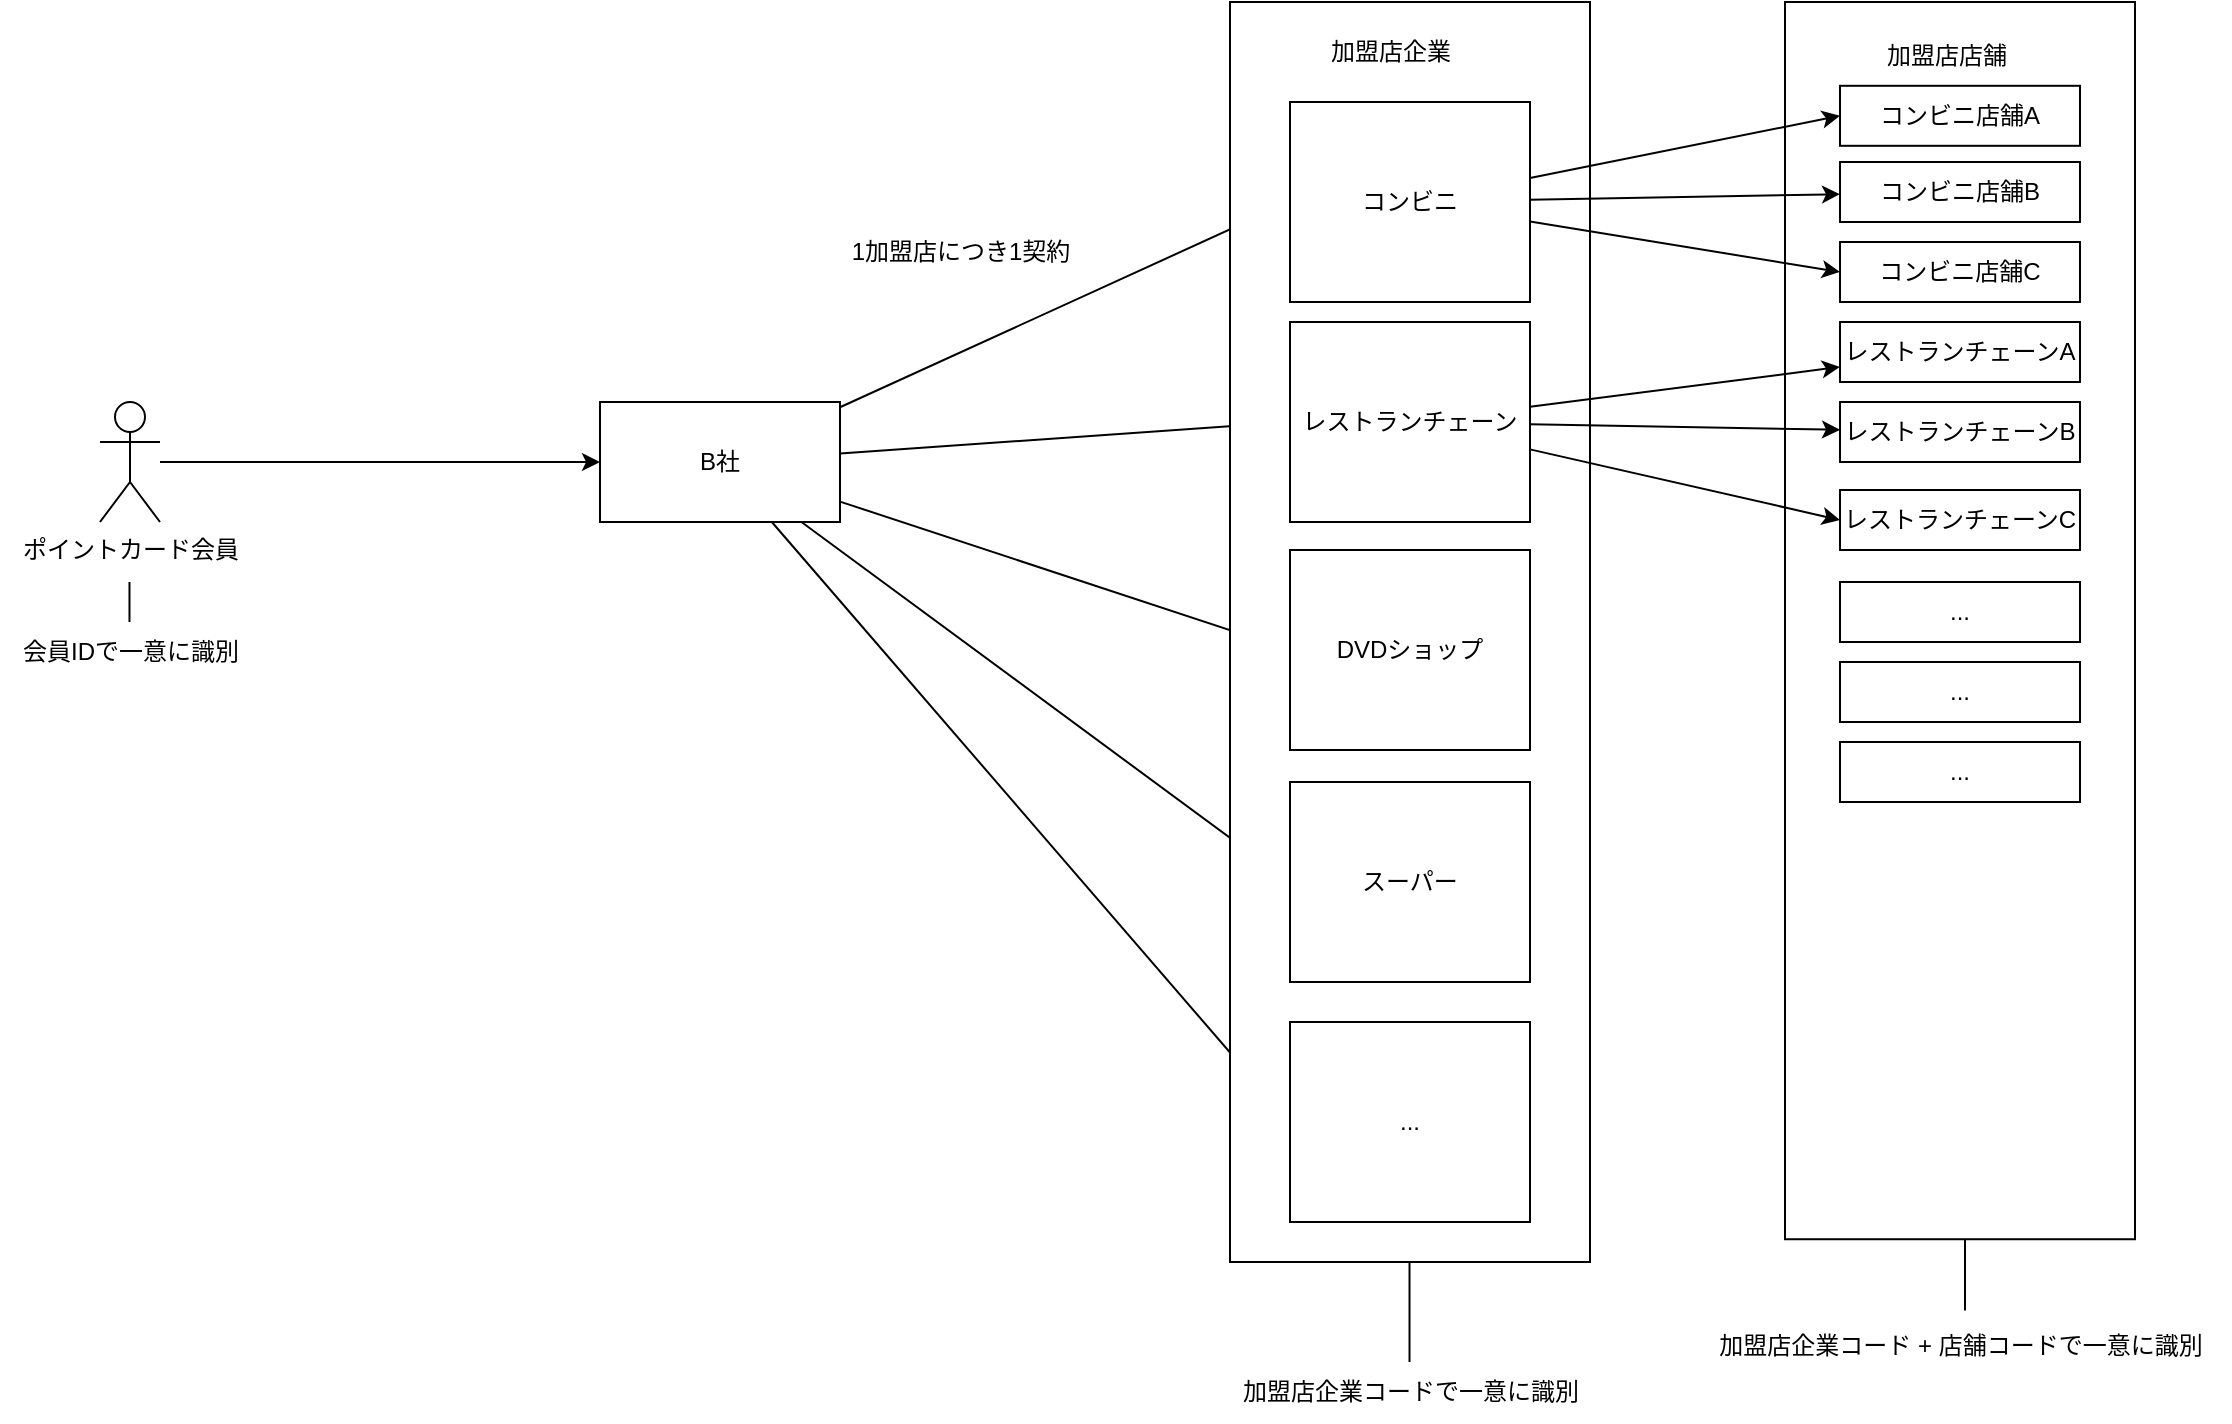 <mxfile>
    <diagram id="0cfR0Xy9sAJXkiuhumcz" name="ページ1">
        <mxGraphModel dx="1099" dy="863" grid="1" gridSize="10" guides="1" tooltips="1" connect="1" arrows="1" fold="1" page="1" pageScale="1" pageWidth="1169" pageHeight="827" math="0" shadow="0">
            <root>
                <mxCell id="0"/>
                <mxCell id="1" parent="0"/>
                <mxCell id="17" style="edgeStyle=none;html=1;" parent="1" source="2" target="12" edge="1">
                    <mxGeometry relative="1" as="geometry"/>
                </mxCell>
                <mxCell id="2" value="ポイントカード会員" style="shape=umlActor;verticalLabelPosition=bottom;verticalAlign=top;html=1;outlineConnect=0;" parent="1" vertex="1">
                    <mxGeometry x="90" y="340" width="30" height="60" as="geometry"/>
                </mxCell>
                <mxCell id="22" style="edgeStyle=none;html=1;entryX=0;entryY=0.5;entryDx=0;entryDy=0;" parent="1" source="12" target="16" edge="1">
                    <mxGeometry relative="1" as="geometry"/>
                </mxCell>
                <mxCell id="28" style="edgeStyle=none;html=1;entryX=0;entryY=0.5;entryDx=0;entryDy=0;" parent="1" source="12" target="25" edge="1">
                    <mxGeometry relative="1" as="geometry"/>
                </mxCell>
                <mxCell id="29" style="edgeStyle=none;html=1;entryX=0;entryY=0.5;entryDx=0;entryDy=0;" parent="1" source="12" target="24" edge="1">
                    <mxGeometry relative="1" as="geometry"/>
                </mxCell>
                <mxCell id="30" style="edgeStyle=none;html=1;entryX=0;entryY=0.5;entryDx=0;entryDy=0;" parent="1" source="12" target="26" edge="1">
                    <mxGeometry relative="1" as="geometry">
                        <mxPoint x="690" y="600" as="targetPoint"/>
                    </mxGeometry>
                </mxCell>
                <mxCell id="12" value="B社" style="rounded=0;whiteSpace=wrap;html=1;" parent="1" vertex="1">
                    <mxGeometry x="340" y="340" width="120" height="60" as="geometry"/>
                </mxCell>
                <mxCell id="19" value="" style="endArrow=none;html=1;" parent="1" edge="1">
                    <mxGeometry width="50" height="50" relative="1" as="geometry">
                        <mxPoint x="104.74" y="450" as="sourcePoint"/>
                        <mxPoint x="104.74" y="430" as="targetPoint"/>
                    </mxGeometry>
                </mxCell>
                <mxCell id="20" value="会員IDで一意に識別" style="text;html=1;align=center;verticalAlign=middle;resizable=0;points=[];autosize=1;strokeColor=none;fillColor=none;" parent="1" vertex="1">
                    <mxGeometry x="40" y="450" width="130" height="30" as="geometry"/>
                </mxCell>
                <mxCell id="21" style="edgeStyle=none;html=1;entryX=0;entryY=0.5;entryDx=0;entryDy=0;" parent="1" source="12" target="15" edge="1">
                    <mxGeometry relative="1" as="geometry"/>
                </mxCell>
                <mxCell id="32" value="1加盟店につき1契約" style="text;html=1;align=center;verticalAlign=middle;resizable=0;points=[];autosize=1;strokeColor=none;fillColor=none;" parent="1" vertex="1">
                    <mxGeometry x="455" y="250" width="130" height="30" as="geometry"/>
                </mxCell>
                <mxCell id="46" value="" style="group" parent="1" vertex="1" connectable="0">
                    <mxGeometry x="650" y="140" width="190" height="640" as="geometry"/>
                </mxCell>
                <mxCell id="13" value="" style="rounded=0;whiteSpace=wrap;html=1;" parent="46" vertex="1">
                    <mxGeometry x="5" width="180" height="630" as="geometry"/>
                </mxCell>
                <mxCell id="14" value="加盟店企業" style="text;html=1;align=center;verticalAlign=middle;resizable=0;points=[];autosize=1;strokeColor=none;fillColor=none;" parent="46" vertex="1">
                    <mxGeometry x="45" y="10" width="80" height="30" as="geometry"/>
                </mxCell>
                <mxCell id="15" value="コンビニ" style="rounded=0;whiteSpace=wrap;html=1;" parent="46" vertex="1">
                    <mxGeometry x="35" y="50" width="120" height="100" as="geometry"/>
                </mxCell>
                <mxCell id="16" value="レストランチェーン" style="rounded=0;whiteSpace=wrap;html=1;" parent="46" vertex="1">
                    <mxGeometry x="35" y="160" width="120" height="100" as="geometry"/>
                </mxCell>
                <mxCell id="24" value="スーパー" style="rounded=0;whiteSpace=wrap;html=1;" parent="46" vertex="1">
                    <mxGeometry x="35" y="390" width="120" height="100" as="geometry"/>
                </mxCell>
                <mxCell id="25" value="DVDショップ" style="rounded=0;whiteSpace=wrap;html=1;" parent="46" vertex="1">
                    <mxGeometry x="35" y="274" width="120" height="100" as="geometry"/>
                </mxCell>
                <mxCell id="26" value="..." style="rounded=0;whiteSpace=wrap;html=1;" parent="46" vertex="1">
                    <mxGeometry x="35" y="510" width="120" height="100" as="geometry"/>
                </mxCell>
                <mxCell id="47" value="" style="group" parent="1" vertex="1" connectable="0">
                    <mxGeometry x="927.5" y="140" width="227.5" height="690" as="geometry"/>
                </mxCell>
                <mxCell id="37" value="" style="rounded=0;whiteSpace=wrap;html=1;" parent="47" vertex="1">
                    <mxGeometry x="5" width="175" height="618.62" as="geometry"/>
                </mxCell>
                <mxCell id="38" value="加盟店店舗" style="text;html=1;align=center;verticalAlign=middle;resizable=0;points=[];autosize=1;strokeColor=none;fillColor=none;" parent="47" vertex="1">
                    <mxGeometry x="45" y="11.897" width="80" height="30" as="geometry"/>
                </mxCell>
                <mxCell id="39" value="コンビニ店舗A" style="rounded=0;whiteSpace=wrap;html=1;" parent="47" vertex="1">
                    <mxGeometry x="32.5" y="41.9" width="120" height="30" as="geometry"/>
                </mxCell>
                <mxCell id="40" value="レストランチェーンA" style="rounded=0;whiteSpace=wrap;html=1;" parent="47" vertex="1">
                    <mxGeometry x="32.5" y="159.998" width="120" height="30" as="geometry"/>
                </mxCell>
                <mxCell id="43" value="..." style="rounded=0;whiteSpace=wrap;html=1;" parent="47" vertex="1">
                    <mxGeometry x="32.5" y="290" width="120" height="30" as="geometry"/>
                </mxCell>
                <mxCell id="44" value="" style="endArrow=none;html=1;" parent="47" edge="1">
                    <mxGeometry width="50" height="50" relative="1" as="geometry">
                        <mxPoint x="95" y="654.31" as="sourcePoint"/>
                        <mxPoint x="95" y="618.621" as="targetPoint"/>
                    </mxGeometry>
                </mxCell>
                <mxCell id="51" value="コンビニ店舗C" style="rounded=0;whiteSpace=wrap;html=1;" parent="47" vertex="1">
                    <mxGeometry x="32.5" y="120" width="120" height="30" as="geometry"/>
                </mxCell>
                <mxCell id="50" value="コンビニ店舗B" style="rounded=0;whiteSpace=wrap;html=1;" parent="47" vertex="1">
                    <mxGeometry x="32.5" y="80" width="120" height="30" as="geometry"/>
                </mxCell>
                <mxCell id="56" value="レストランチェーンC" style="rounded=0;whiteSpace=wrap;html=1;" parent="47" vertex="1">
                    <mxGeometry x="32.5" y="243.998" width="120" height="30" as="geometry"/>
                </mxCell>
                <mxCell id="55" value="レストランチェーンB" style="rounded=0;whiteSpace=wrap;html=1;" parent="47" vertex="1">
                    <mxGeometry x="32.5" y="199.998" width="120" height="30" as="geometry"/>
                </mxCell>
                <mxCell id="58" value="..." style="rounded=0;whiteSpace=wrap;html=1;" parent="47" vertex="1">
                    <mxGeometry x="32.5" y="370" width="120" height="30" as="geometry"/>
                </mxCell>
                <mxCell id="57" value="..." style="rounded=0;whiteSpace=wrap;html=1;" parent="47" vertex="1">
                    <mxGeometry x="32.5" y="330" width="120" height="30" as="geometry"/>
                </mxCell>
                <mxCell id="45" value="加盟店企業コード + 店舗コードで一意に識別" style="text;html=1;align=center;verticalAlign=middle;resizable=0;points=[];autosize=1;strokeColor=none;fillColor=none;" parent="47" vertex="1">
                    <mxGeometry x="-42.5" y="657" width="270" height="30" as="geometry"/>
                </mxCell>
                <mxCell id="35" value="加盟店企業コードで一意に識別" style="text;html=1;align=center;verticalAlign=middle;resizable=0;points=[];autosize=1;strokeColor=none;fillColor=none;" parent="1" vertex="1">
                    <mxGeometry x="650" y="820" width="190" height="30" as="geometry"/>
                </mxCell>
                <mxCell id="48" value="" style="endArrow=none;html=1;" parent="1" edge="1">
                    <mxGeometry width="50" height="50" relative="1" as="geometry">
                        <mxPoint x="744.76" y="820" as="sourcePoint"/>
                        <mxPoint x="744.76" y="770" as="targetPoint"/>
                    </mxGeometry>
                </mxCell>
                <mxCell id="52" style="edgeStyle=none;html=1;entryX=0;entryY=0.5;entryDx=0;entryDy=0;" parent="1" source="15" target="39" edge="1">
                    <mxGeometry relative="1" as="geometry"/>
                </mxCell>
                <mxCell id="53" style="edgeStyle=none;html=1;" parent="1" source="15" target="50" edge="1">
                    <mxGeometry relative="1" as="geometry"/>
                </mxCell>
                <mxCell id="54" style="edgeStyle=none;html=1;entryX=0;entryY=0.5;entryDx=0;entryDy=0;" parent="1" source="15" target="51" edge="1">
                    <mxGeometry relative="1" as="geometry"/>
                </mxCell>
                <mxCell id="59" style="edgeStyle=none;html=1;entryX=0;entryY=0.75;entryDx=0;entryDy=0;" parent="1" source="16" target="40" edge="1">
                    <mxGeometry relative="1" as="geometry"/>
                </mxCell>
                <mxCell id="60" style="edgeStyle=none;html=1;" parent="1" source="16" target="55" edge="1">
                    <mxGeometry relative="1" as="geometry"/>
                </mxCell>
                <mxCell id="61" style="edgeStyle=none;html=1;entryX=0;entryY=0.5;entryDx=0;entryDy=0;" parent="1" source="16" target="56" edge="1">
                    <mxGeometry relative="1" as="geometry"/>
                </mxCell>
            </root>
        </mxGraphModel>
    </diagram>
</mxfile>
